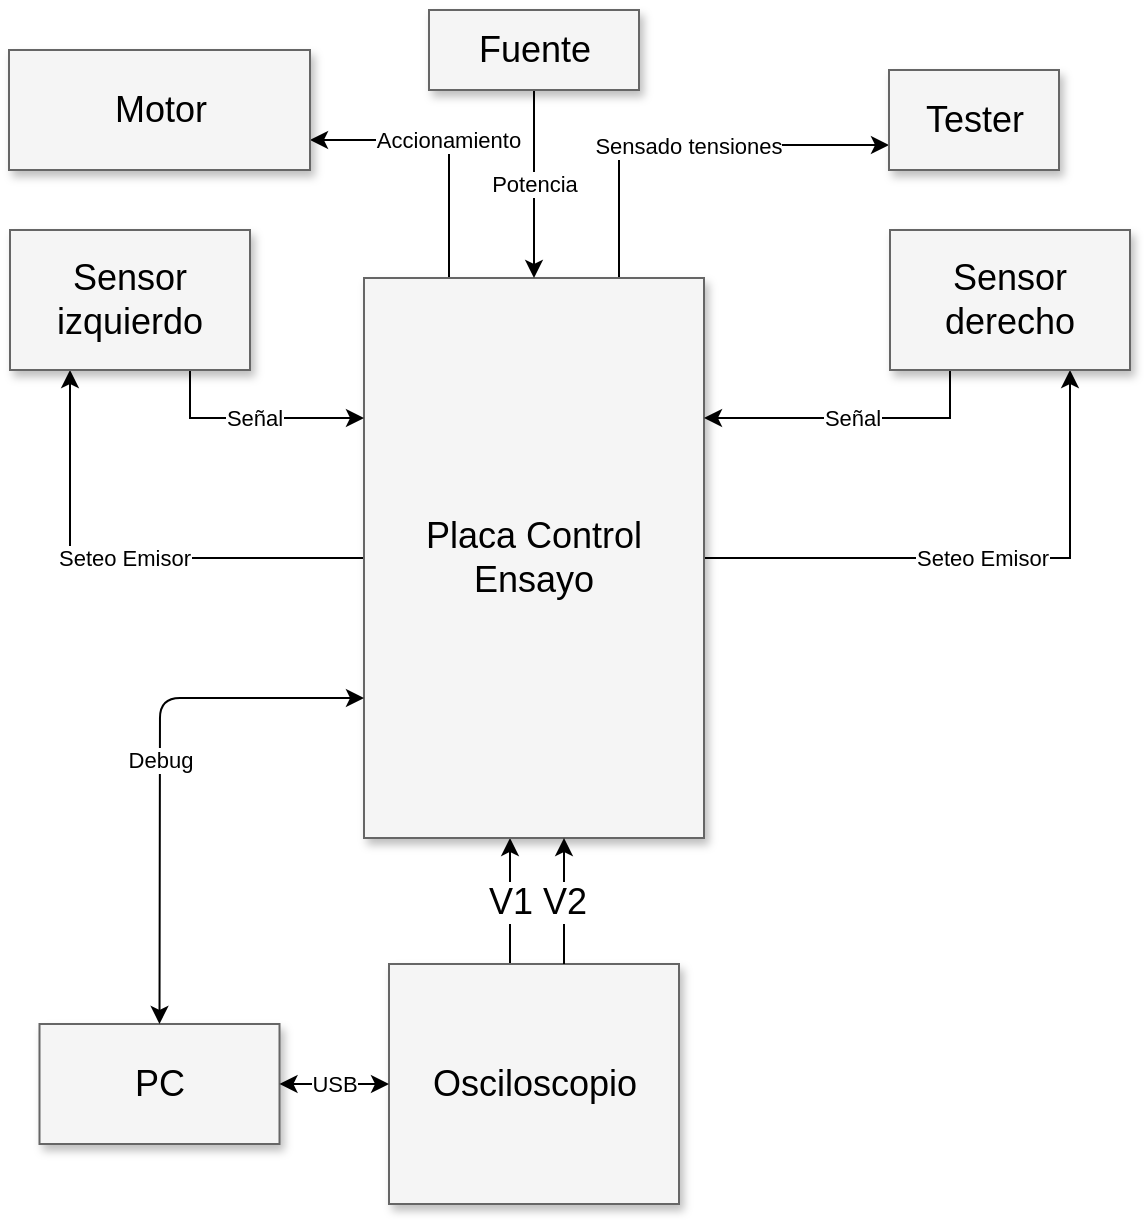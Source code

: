 <mxfile version="14.4.8" type="github">
  <diagram name="Page-1" id="90a13364-a465-7bf4-72fc-28e22215d7a0">
    <mxGraphModel dx="868" dy="492" grid="1" gridSize="10" guides="1" tooltips="1" connect="1" arrows="1" fold="1" page="1" pageScale="1.5" pageWidth="1169" pageHeight="826" background="#ffffff" math="0" shadow="0">
      <root>
        <mxCell id="0" style=";html=1;" />
        <mxCell id="1" style=";html=1;" parent="0" />
        <mxCell id="3a17f1ce550125da-17" value="V1" style="edgeStyle=elbowEdgeStyle;rounded=0;html=1;startArrow=none;startFill=0;jettySize=auto;orthogonalLoop=1;fontSize=18;" parent="1" source="3a17f1ce550125da-10" target="3a17f1ce550125da-2" edge="1">
          <mxGeometry relative="1" as="geometry">
            <Array as="points">
              <mxPoint x="860" y="750" />
              <mxPoint x="907" y="754" />
            </Array>
          </mxGeometry>
        </mxCell>
        <mxCell id="r3yGvsSS8k74NbcU4GmC-4" value="Seteo Emisor" style="edgeStyle=orthogonalEdgeStyle;rounded=0;orthogonalLoop=1;jettySize=auto;html=1;entryX=0.25;entryY=1;entryDx=0;entryDy=0;" edge="1" parent="1" source="3a17f1ce550125da-2" target="7t8Mo2o31CorOEcW_fU1-1">
          <mxGeometry relative="1" as="geometry" />
        </mxCell>
        <mxCell id="r3yGvsSS8k74NbcU4GmC-7" value="Accionamiento" style="edgeStyle=orthogonalEdgeStyle;rounded=0;orthogonalLoop=1;jettySize=auto;html=1;exitX=0.25;exitY=0;exitDx=0;exitDy=0;entryX=1;entryY=0.75;entryDx=0;entryDy=0;" edge="1" parent="1" source="3a17f1ce550125da-2" target="r3yGvsSS8k74NbcU4GmC-5">
          <mxGeometry relative="1" as="geometry" />
        </mxCell>
        <mxCell id="r3yGvsSS8k74NbcU4GmC-8" value="Sensado tensiones" style="edgeStyle=orthogonalEdgeStyle;rounded=0;orthogonalLoop=1;jettySize=auto;html=1;exitX=0.75;exitY=0;exitDx=0;exitDy=0;entryX=0;entryY=0.75;entryDx=0;entryDy=0;" edge="1" parent="1" source="3a17f1ce550125da-2" target="r3yGvsSS8k74NbcU4GmC-6">
          <mxGeometry relative="1" as="geometry" />
        </mxCell>
        <mxCell id="r3yGvsSS8k74NbcU4GmC-10" value="Seteo Emisor" style="edgeStyle=orthogonalEdgeStyle;rounded=0;orthogonalLoop=1;jettySize=auto;html=1;entryX=0.75;entryY=1;entryDx=0;entryDy=0;" edge="1" parent="1" source="3a17f1ce550125da-2" target="r3yGvsSS8k74NbcU4GmC-1">
          <mxGeometry relative="1" as="geometry">
            <mxPoint x="1220" y="520" as="targetPoint" />
          </mxGeometry>
        </mxCell>
        <mxCell id="3a17f1ce550125da-2" value="Placa Control Ensayo" style="whiteSpace=wrap;html=1;shadow=1;fontSize=18;fillColor=#f5f5f5;strokeColor=#666666;" parent="1" vertex="1">
          <mxGeometry x="787" y="454" width="170" height="280" as="geometry" />
        </mxCell>
        <mxCell id="3a17f1ce550125da-9" value="PC" style="whiteSpace=wrap;html=1;shadow=1;fontSize=18;fillColor=#f5f5f5;strokeColor=#666666;" parent="1" vertex="1">
          <mxGeometry x="624.75" y="827" width="120" height="60" as="geometry" />
        </mxCell>
        <mxCell id="3a17f1ce550125da-10" value="Osciloscopio" style="whiteSpace=wrap;html=1;shadow=1;fontSize=18;fillColor=#f5f5f5;strokeColor=#666666;" parent="1" vertex="1">
          <mxGeometry x="799.5" y="797" width="145" height="120" as="geometry" />
        </mxCell>
        <mxCell id="3a17f1ce550125da-23" value="V2" style="edgeStyle=elbowEdgeStyle;rounded=0;html=1;startArrow=none;startFill=0;jettySize=auto;orthogonalLoop=1;fontSize=18;" parent="1" edge="1" source="3a17f1ce550125da-10">
          <mxGeometry relative="1" as="geometry">
            <mxPoint x="887" y="774" as="sourcePoint" />
            <mxPoint x="887" y="734" as="targetPoint" />
            <Array as="points">
              <mxPoint x="887" y="754" />
              <mxPoint x="887" y="754" />
            </Array>
          </mxGeometry>
        </mxCell>
        <mxCell id="r3yGvsSS8k74NbcU4GmC-2" value="Señal" style="edgeStyle=orthogonalEdgeStyle;rounded=0;orthogonalLoop=1;jettySize=auto;html=1;exitX=0.75;exitY=1;exitDx=0;exitDy=0;entryX=0;entryY=0.25;entryDx=0;entryDy=0;" edge="1" parent="1" source="7t8Mo2o31CorOEcW_fU1-1" target="3a17f1ce550125da-2">
          <mxGeometry relative="1" as="geometry" />
        </mxCell>
        <mxCell id="7t8Mo2o31CorOEcW_fU1-1" value="Sensor izquierdo" style="whiteSpace=wrap;html=1;shadow=1;fontSize=18;fillColor=#f5f5f5;strokeColor=#666666;" parent="1" vertex="1">
          <mxGeometry x="610" y="430" width="120" height="70" as="geometry" />
        </mxCell>
        <mxCell id="r3yGvsSS8k74NbcU4GmC-9" value="Señal" style="edgeStyle=orthogonalEdgeStyle;rounded=0;orthogonalLoop=1;jettySize=auto;html=1;exitX=0.25;exitY=1;exitDx=0;exitDy=0;entryX=1;entryY=0.25;entryDx=0;entryDy=0;" edge="1" parent="1" source="r3yGvsSS8k74NbcU4GmC-1" target="3a17f1ce550125da-2">
          <mxGeometry relative="1" as="geometry" />
        </mxCell>
        <mxCell id="r3yGvsSS8k74NbcU4GmC-1" value="Sensor derecho" style="whiteSpace=wrap;html=1;shadow=1;fontSize=18;fillColor=#f5f5f5;strokeColor=#666666;" vertex="1" parent="1">
          <mxGeometry x="1050" y="430" width="120" height="70" as="geometry" />
        </mxCell>
        <mxCell id="r3yGvsSS8k74NbcU4GmC-5" value="&lt;div&gt;Motor&lt;br&gt;&lt;/div&gt;" style="whiteSpace=wrap;html=1;shadow=1;fontSize=18;fillColor=#f5f5f5;strokeColor=#666666;" vertex="1" parent="1">
          <mxGeometry x="609.5" y="340" width="150.5" height="60" as="geometry" />
        </mxCell>
        <mxCell id="r3yGvsSS8k74NbcU4GmC-6" value="Tester" style="whiteSpace=wrap;html=1;shadow=1;fontSize=18;fillColor=#f5f5f5;strokeColor=#666666;" vertex="1" parent="1">
          <mxGeometry x="1049.5" y="350" width="85" height="50" as="geometry" />
        </mxCell>
        <mxCell id="r3yGvsSS8k74NbcU4GmC-12" value="Potencia" style="edgeStyle=orthogonalEdgeStyle;rounded=0;orthogonalLoop=1;jettySize=auto;html=1;entryX=0.5;entryY=0;entryDx=0;entryDy=0;" edge="1" parent="1" source="r3yGvsSS8k74NbcU4GmC-11" target="3a17f1ce550125da-2">
          <mxGeometry relative="1" as="geometry" />
        </mxCell>
        <mxCell id="r3yGvsSS8k74NbcU4GmC-11" value="Fuente" style="whiteSpace=wrap;html=1;shadow=1;fontSize=18;fillColor=#f5f5f5;strokeColor=#666666;" vertex="1" parent="1">
          <mxGeometry x="819.5" y="320" width="105" height="40" as="geometry" />
        </mxCell>
        <mxCell id="r3yGvsSS8k74NbcU4GmC-13" value="USB" style="endArrow=classic;startArrow=classic;html=1;exitX=1;exitY=0.5;exitDx=0;exitDy=0;entryX=0;entryY=0.5;entryDx=0;entryDy=0;" edge="1" parent="1" source="3a17f1ce550125da-9" target="3a17f1ce550125da-10">
          <mxGeometry width="50" height="50" relative="1" as="geometry">
            <mxPoint x="850" y="690" as="sourcePoint" />
            <mxPoint x="900" y="640" as="targetPoint" />
          </mxGeometry>
        </mxCell>
        <mxCell id="r3yGvsSS8k74NbcU4GmC-14" value="Debug" style="endArrow=classic;startArrow=classic;html=1;exitX=0.5;exitY=0;exitDx=0;exitDy=0;entryX=0;entryY=0.75;entryDx=0;entryDy=0;" edge="1" parent="1" source="3a17f1ce550125da-9" target="3a17f1ce550125da-2">
          <mxGeometry width="50" height="50" relative="1" as="geometry">
            <mxPoint x="640" y="720" as="sourcePoint" />
            <mxPoint x="690" y="670" as="targetPoint" />
            <Array as="points">
              <mxPoint x="685" y="664" />
            </Array>
          </mxGeometry>
        </mxCell>
      </root>
    </mxGraphModel>
  </diagram>
</mxfile>
